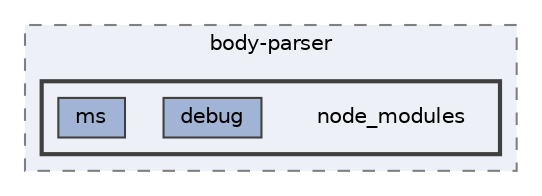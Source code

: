 digraph "pkiclassroomrescheduler/src/main/frontend/node_modules/body-parser/node_modules"
{
 // LATEX_PDF_SIZE
  bgcolor="transparent";
  edge [fontname=Helvetica,fontsize=10,labelfontname=Helvetica,labelfontsize=10];
  node [fontname=Helvetica,fontsize=10,shape=box,height=0.2,width=0.4];
  compound=true
  subgraph clusterdir_d7788d1f4cbef72ad35c0ed64de41d35 {
    graph [ bgcolor="#edf0f7", pencolor="grey50", label="body-parser", fontname=Helvetica,fontsize=10 style="filled,dashed", URL="dir_d7788d1f4cbef72ad35c0ed64de41d35.html",tooltip=""]
  subgraph clusterdir_ad4228aff7dd2d24fab751fe05cac2f1 {
    graph [ bgcolor="#edf0f7", pencolor="grey25", label="", fontname=Helvetica,fontsize=10 style="filled,bold", URL="dir_ad4228aff7dd2d24fab751fe05cac2f1.html",tooltip=""]
    dir_ad4228aff7dd2d24fab751fe05cac2f1 [shape=plaintext, label="node_modules"];
  dir_66c82c3d5d264f3b4e8586e619cdb15a [label="debug", fillcolor="#a2b4d6", color="grey25", style="filled", URL="dir_66c82c3d5d264f3b4e8586e619cdb15a.html",tooltip=""];
  dir_0325d929aed2510b38eaf6ab0eeda311 [label="ms", fillcolor="#a2b4d6", color="grey25", style="filled", URL="dir_0325d929aed2510b38eaf6ab0eeda311.html",tooltip=""];
  }
  }
}
